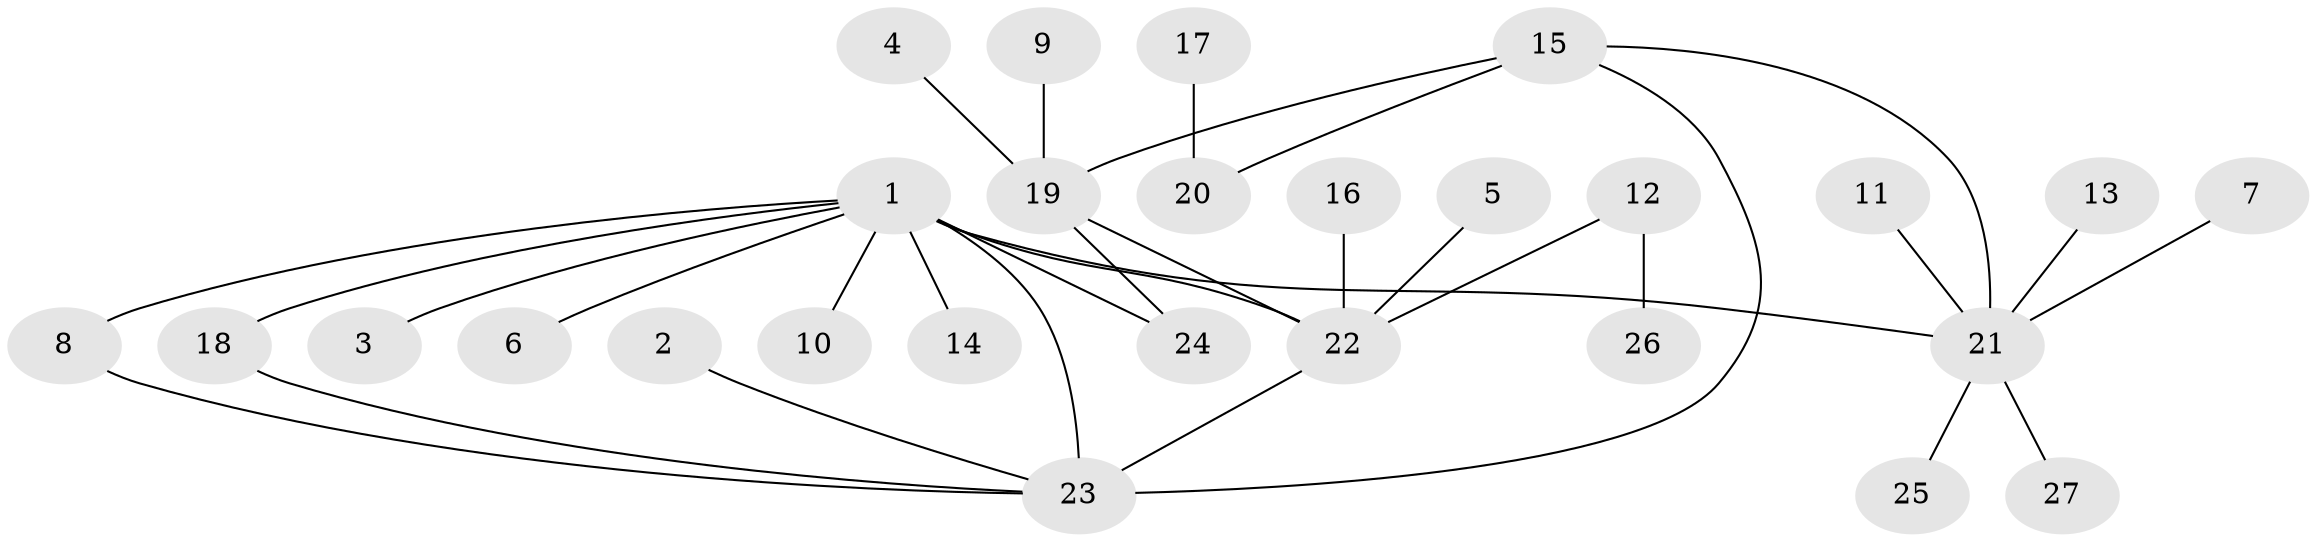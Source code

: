 // original degree distribution, {5: 0.0196078431372549, 7: 0.0392156862745098, 9: 0.0196078431372549, 4: 0.058823529411764705, 6: 0.0392156862745098, 8: 0.0196078431372549, 3: 0.058823529411764705, 1: 0.5686274509803921, 2: 0.17647058823529413}
// Generated by graph-tools (version 1.1) at 2025/26/03/09/25 03:26:48]
// undirected, 27 vertices, 32 edges
graph export_dot {
graph [start="1"]
  node [color=gray90,style=filled];
  1;
  2;
  3;
  4;
  5;
  6;
  7;
  8;
  9;
  10;
  11;
  12;
  13;
  14;
  15;
  16;
  17;
  18;
  19;
  20;
  21;
  22;
  23;
  24;
  25;
  26;
  27;
  1 -- 3 [weight=1.0];
  1 -- 6 [weight=1.0];
  1 -- 8 [weight=1.0];
  1 -- 10 [weight=1.0];
  1 -- 14 [weight=1.0];
  1 -- 18 [weight=1.0];
  1 -- 21 [weight=1.0];
  1 -- 22 [weight=1.0];
  1 -- 23 [weight=2.0];
  1 -- 24 [weight=2.0];
  2 -- 23 [weight=1.0];
  4 -- 19 [weight=1.0];
  5 -- 22 [weight=1.0];
  7 -- 21 [weight=1.0];
  8 -- 23 [weight=1.0];
  9 -- 19 [weight=1.0];
  11 -- 21 [weight=1.0];
  12 -- 22 [weight=1.0];
  12 -- 26 [weight=1.0];
  13 -- 21 [weight=1.0];
  15 -- 19 [weight=1.0];
  15 -- 20 [weight=1.0];
  15 -- 21 [weight=1.0];
  15 -- 23 [weight=1.0];
  16 -- 22 [weight=1.0];
  17 -- 20 [weight=1.0];
  18 -- 23 [weight=1.0];
  19 -- 22 [weight=1.0];
  19 -- 24 [weight=1.0];
  21 -- 25 [weight=1.0];
  21 -- 27 [weight=1.0];
  22 -- 23 [weight=1.0];
}
